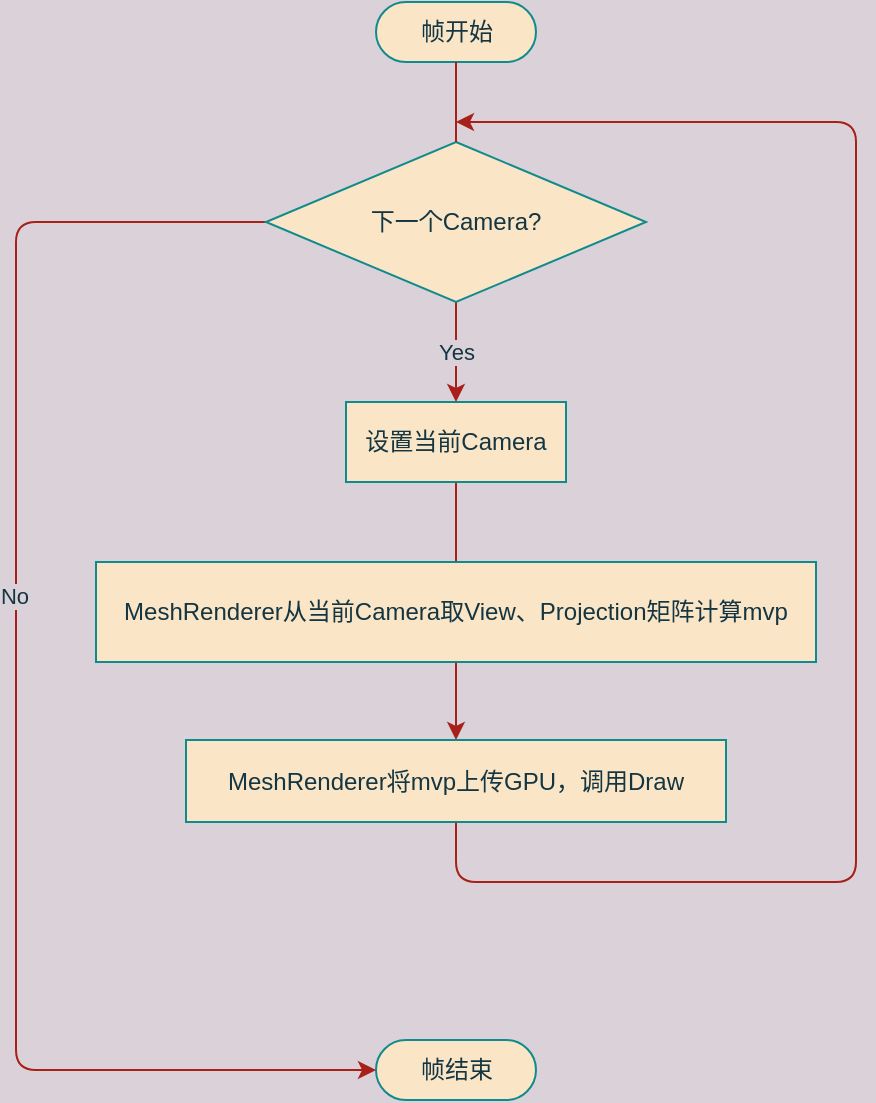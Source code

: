 <mxfile version="14.6.13" type="device"><diagram id="C5RBs43oDa-KdzZeNtuy" name="Page-1"><mxGraphModel dx="905" dy="1072" grid="1" gridSize="10" guides="1" tooltips="1" connect="1" arrows="1" fold="1" page="0" pageScale="1" pageWidth="827" pageHeight="1169" background="#DAD2D8" math="0" shadow="0"><root><mxCell id="WIyWlLk6GJQsqaUBKTNV-0"/><mxCell id="WIyWlLk6GJQsqaUBKTNV-1" parent="WIyWlLk6GJQsqaUBKTNV-0"/><mxCell id="ygVZkF7hWSKWSY82wWaN-1" value="帧开始" style="html=1;dashed=0;whitespace=wrap;shape=mxgraph.dfd.start;fillColor=#FAE5C7;strokeColor=#0F8B8D;fontColor=#143642;" vertex="1" parent="WIyWlLk6GJQsqaUBKTNV-1"><mxGeometry x="290" y="-20" width="80" height="30" as="geometry"/></mxCell><mxCell id="ygVZkF7hWSKWSY82wWaN-2" value="帧结束" style="html=1;dashed=0;whitespace=wrap;shape=mxgraph.dfd.start;fillColor=#FAE5C7;strokeColor=#0F8B8D;fontColor=#143642;" vertex="1" parent="WIyWlLk6GJQsqaUBKTNV-1"><mxGeometry x="290" y="499" width="80" height="30" as="geometry"/></mxCell><mxCell id="ygVZkF7hWSKWSY82wWaN-8" value="" style="edgeStyle=orthogonalEdgeStyle;orthogonalLoop=1;jettySize=auto;html=1;strokeColor=#A8201A;fontColor=#143642;labelBackgroundColor=#DAD2D8;" edge="1" parent="WIyWlLk6GJQsqaUBKTNV-1" source="ygVZkF7hWSKWSY82wWaN-3" target="ygVZkF7hWSKWSY82wWaN-7"><mxGeometry relative="1" as="geometry"/></mxCell><mxCell id="ygVZkF7hWSKWSY82wWaN-3" value="设置当前Camera" style="whiteSpace=wrap;html=1;fillColor=#FAE5C7;strokeColor=#0F8B8D;fontColor=#143642;" vertex="1" parent="WIyWlLk6GJQsqaUBKTNV-1"><mxGeometry x="275" y="180" width="110" height="40" as="geometry"/></mxCell><mxCell id="ygVZkF7hWSKWSY82wWaN-6" value="MeshRenderer从当前Camera取View、Projection矩阵计算mvp" style="whiteSpace=wrap;html=1;fillColor=#FAE5C7;strokeColor=#0F8B8D;fontColor=#143642;" vertex="1" parent="WIyWlLk6GJQsqaUBKTNV-1"><mxGeometry x="150" y="260" width="360" height="50" as="geometry"/></mxCell><mxCell id="ygVZkF7hWSKWSY82wWaN-14" style="edgeStyle=orthogonalEdgeStyle;orthogonalLoop=1;jettySize=auto;html=1;strokeColor=#A8201A;fontColor=#143642;labelBackgroundColor=#DAD2D8;" edge="1" parent="WIyWlLk6GJQsqaUBKTNV-1" source="ygVZkF7hWSKWSY82wWaN-7"><mxGeometry relative="1" as="geometry"><mxPoint x="330" y="40" as="targetPoint"/><Array as="points"><mxPoint x="330" y="420"/><mxPoint x="530" y="420"/><mxPoint x="530" y="40"/></Array></mxGeometry></mxCell><mxCell id="ygVZkF7hWSKWSY82wWaN-7" value="MeshRenderer将mvp上传GPU，调用Draw" style="whiteSpace=wrap;html=1;fillColor=#FAE5C7;strokeColor=#0F8B8D;fontColor=#143642;" vertex="1" parent="WIyWlLk6GJQsqaUBKTNV-1"><mxGeometry x="195" y="349" width="270" height="41" as="geometry"/></mxCell><mxCell id="ygVZkF7hWSKWSY82wWaN-13" value="Yes" style="edgeStyle=orthogonalEdgeStyle;orthogonalLoop=1;jettySize=auto;html=1;strokeColor=#A8201A;fontColor=#143642;labelBackgroundColor=#DAD2D8;" edge="1" parent="WIyWlLk6GJQsqaUBKTNV-1" source="ygVZkF7hWSKWSY82wWaN-11" target="ygVZkF7hWSKWSY82wWaN-3"><mxGeometry relative="1" as="geometry"/></mxCell><mxCell id="ygVZkF7hWSKWSY82wWaN-15" style="edgeStyle=orthogonalEdgeStyle;orthogonalLoop=1;jettySize=auto;html=1;entryX=0;entryY=0.5;entryDx=0;entryDy=0;entryPerimeter=0;strokeColor=#A8201A;fontColor=#143642;labelBackgroundColor=#DAD2D8;" edge="1" parent="WIyWlLk6GJQsqaUBKTNV-1" source="ygVZkF7hWSKWSY82wWaN-11" target="ygVZkF7hWSKWSY82wWaN-2"><mxGeometry relative="1" as="geometry"><mxPoint x="280" y="520" as="targetPoint"/><Array as="points"><mxPoint x="110" y="90"/><mxPoint x="110" y="514"/></Array></mxGeometry></mxCell><mxCell id="ygVZkF7hWSKWSY82wWaN-16" value="No" style="edgeLabel;html=1;align=center;verticalAlign=middle;resizable=0;points=[];fontColor=#143642;labelBackgroundColor=#DAD2D8;" vertex="1" connectable="0" parent="ygVZkF7hWSKWSY82wWaN-15"><mxGeometry x="-0.144" y="-1" relative="1" as="geometry"><mxPoint as="offset"/></mxGeometry></mxCell><mxCell id="ygVZkF7hWSKWSY82wWaN-11" value="下一个Camera?" style="rhombus;whiteSpace=wrap;html=1;fillColor=#FAE5C7;strokeColor=#0F8B8D;fontColor=#143642;" vertex="1" parent="WIyWlLk6GJQsqaUBKTNV-1"><mxGeometry x="235" y="50" width="190" height="80" as="geometry"/></mxCell><mxCell id="ygVZkF7hWSKWSY82wWaN-12" value="" style="edgeStyle=orthogonalEdgeStyle;orthogonalLoop=1;jettySize=auto;html=1;endArrow=none;strokeColor=#A8201A;fontColor=#143642;labelBackgroundColor=#DAD2D8;" edge="1" parent="WIyWlLk6GJQsqaUBKTNV-1" source="ygVZkF7hWSKWSY82wWaN-1" target="ygVZkF7hWSKWSY82wWaN-11"><mxGeometry relative="1" as="geometry"><mxPoint x="330" y="10" as="sourcePoint"/><mxPoint x="330" y="199" as="targetPoint"/></mxGeometry></mxCell></root></mxGraphModel></diagram></mxfile>
